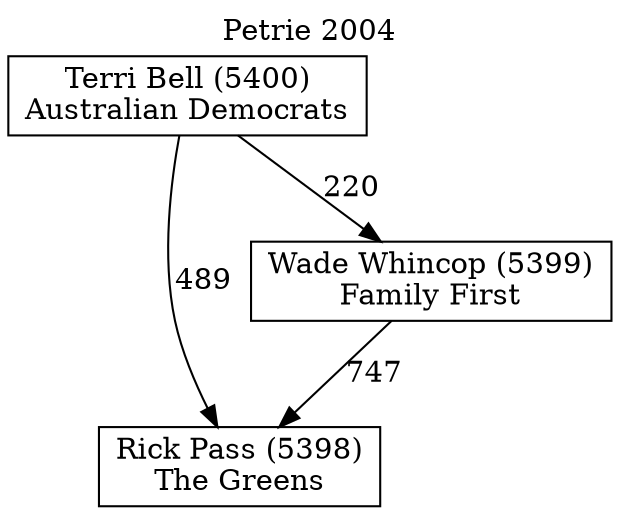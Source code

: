 // House preference flow
digraph "Rick Pass (5398)_Petrie_2004" {
	graph [label="Petrie 2004" labelloc=t mclimit=10]
	node [shape=box]
	"Rick Pass (5398)" [label="Rick Pass (5398)
The Greens"]
	"Wade Whincop (5399)" [label="Wade Whincop (5399)
Family First"]
	"Terri Bell (5400)" [label="Terri Bell (5400)
Australian Democrats"]
	"Rick Pass (5398)" [label="Rick Pass (5398)
The Greens"]
	"Terri Bell (5400)" [label="Terri Bell (5400)
Australian Democrats"]
	"Terri Bell (5400)" [label="Terri Bell (5400)
Australian Democrats"]
	"Wade Whincop (5399)" [label="Wade Whincop (5399)
Family First"]
	"Terri Bell (5400)" [label="Terri Bell (5400)
Australian Democrats"]
	"Terri Bell (5400)" [label="Terri Bell (5400)
Australian Democrats"]
	"Wade Whincop (5399)" -> "Rick Pass (5398)" [label=747]
	"Terri Bell (5400)" -> "Wade Whincop (5399)" [label=220]
	"Terri Bell (5400)" -> "Rick Pass (5398)" [label=489]
}
